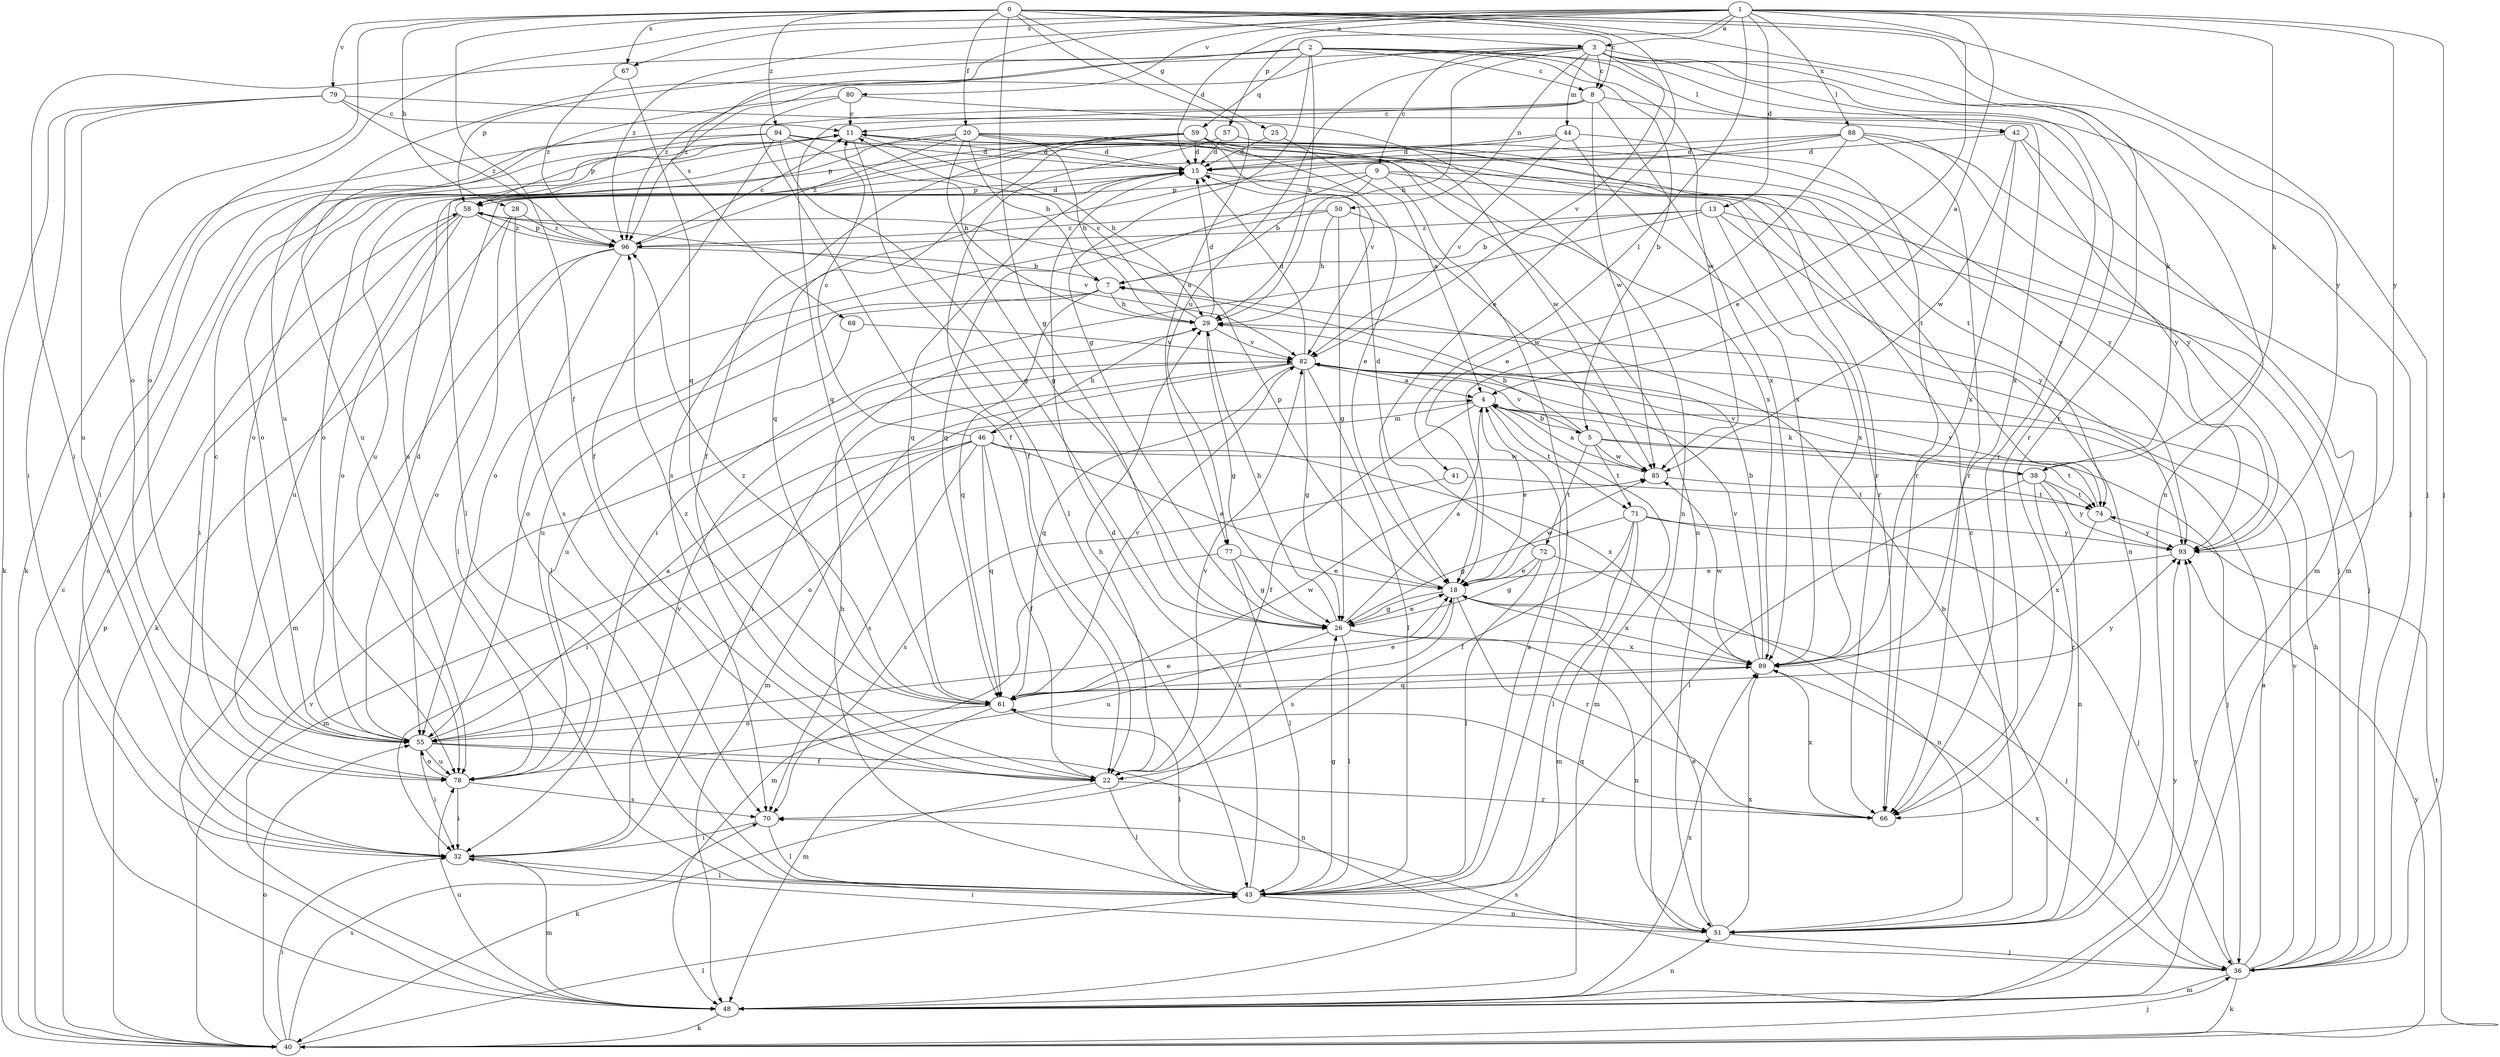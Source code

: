 strict digraph  {
0;
1;
2;
3;
4;
5;
7;
8;
9;
11;
13;
15;
18;
20;
22;
25;
26;
28;
29;
32;
36;
38;
40;
41;
42;
43;
44;
46;
48;
50;
51;
55;
57;
58;
59;
61;
66;
67;
68;
70;
71;
72;
74;
77;
78;
79;
80;
82;
85;
88;
89;
93;
94;
96;
0 -> 3  [label=a];
0 -> 8  [label=c];
0 -> 18  [label=e];
0 -> 20  [label=f];
0 -> 22  [label=f];
0 -> 25  [label=g];
0 -> 26  [label=g];
0 -> 28  [label=h];
0 -> 36  [label=j];
0 -> 55  [label=o];
0 -> 66  [label=r];
0 -> 67  [label=s];
0 -> 77  [label=u];
0 -> 79  [label=v];
0 -> 93  [label=y];
0 -> 94  [label=z];
1 -> 3  [label=a];
1 -> 4  [label=a];
1 -> 13  [label=d];
1 -> 15  [label=d];
1 -> 18  [label=e];
1 -> 36  [label=j];
1 -> 38  [label=k];
1 -> 41  [label=l];
1 -> 55  [label=o];
1 -> 57  [label=p];
1 -> 67  [label=s];
1 -> 68  [label=s];
1 -> 80  [label=v];
1 -> 88  [label=x];
1 -> 93  [label=y];
1 -> 96  [label=z];
2 -> 5  [label=b];
2 -> 8  [label=c];
2 -> 26  [label=g];
2 -> 29  [label=h];
2 -> 32  [label=i];
2 -> 36  [label=j];
2 -> 42  [label=l];
2 -> 58  [label=p];
2 -> 59  [label=q];
2 -> 85  [label=w];
2 -> 96  [label=z];
3 -> 8  [label=c];
3 -> 9  [label=c];
3 -> 29  [label=h];
3 -> 38  [label=k];
3 -> 42  [label=l];
3 -> 44  [label=m];
3 -> 50  [label=n];
3 -> 51  [label=n];
3 -> 66  [label=r];
3 -> 77  [label=u];
3 -> 78  [label=u];
3 -> 82  [label=v];
3 -> 96  [label=z];
4 -> 5  [label=b];
4 -> 18  [label=e];
4 -> 22  [label=f];
4 -> 38  [label=k];
4 -> 46  [label=m];
4 -> 48  [label=m];
4 -> 71  [label=t];
5 -> 29  [label=h];
5 -> 36  [label=j];
5 -> 71  [label=t];
5 -> 72  [label=t];
5 -> 74  [label=t];
5 -> 82  [label=v];
5 -> 85  [label=w];
7 -> 29  [label=h];
7 -> 55  [label=o];
7 -> 61  [label=q];
7 -> 78  [label=u];
8 -> 11  [label=c];
8 -> 40  [label=k];
8 -> 61  [label=q];
8 -> 66  [label=r];
8 -> 85  [label=w];
8 -> 89  [label=x];
9 -> 7  [label=b];
9 -> 36  [label=j];
9 -> 43  [label=l];
9 -> 51  [label=n];
9 -> 58  [label=p];
9 -> 61  [label=q];
11 -> 15  [label=d];
11 -> 29  [label=h];
11 -> 43  [label=l];
11 -> 55  [label=o];
11 -> 74  [label=t];
11 -> 93  [label=y];
13 -> 7  [label=b];
13 -> 32  [label=i];
13 -> 36  [label=j];
13 -> 89  [label=x];
13 -> 93  [label=y];
13 -> 96  [label=z];
15 -> 58  [label=p];
15 -> 61  [label=q];
15 -> 66  [label=r];
18 -> 26  [label=g];
18 -> 36  [label=j];
18 -> 58  [label=p];
18 -> 66  [label=r];
18 -> 70  [label=s];
18 -> 85  [label=w];
18 -> 89  [label=x];
20 -> 7  [label=b];
20 -> 15  [label=d];
20 -> 26  [label=g];
20 -> 29  [label=h];
20 -> 51  [label=n];
20 -> 55  [label=o];
20 -> 58  [label=p];
20 -> 74  [label=t];
20 -> 96  [label=z];
22 -> 29  [label=h];
22 -> 40  [label=k];
22 -> 43  [label=l];
22 -> 66  [label=r];
22 -> 82  [label=v];
22 -> 96  [label=z];
25 -> 4  [label=a];
25 -> 15  [label=d];
26 -> 4  [label=a];
26 -> 18  [label=e];
26 -> 29  [label=h];
26 -> 43  [label=l];
26 -> 51  [label=n];
26 -> 78  [label=u];
26 -> 89  [label=x];
28 -> 40  [label=k];
28 -> 43  [label=l];
28 -> 70  [label=s];
28 -> 96  [label=z];
29 -> 11  [label=c];
29 -> 15  [label=d];
29 -> 26  [label=g];
29 -> 82  [label=v];
32 -> 43  [label=l];
32 -> 48  [label=m];
32 -> 82  [label=v];
36 -> 4  [label=a];
36 -> 29  [label=h];
36 -> 40  [label=k];
36 -> 48  [label=m];
36 -> 70  [label=s];
36 -> 82  [label=v];
36 -> 89  [label=x];
36 -> 93  [label=y];
38 -> 43  [label=l];
38 -> 51  [label=n];
38 -> 66  [label=r];
38 -> 74  [label=t];
38 -> 82  [label=v];
38 -> 93  [label=y];
40 -> 11  [label=c];
40 -> 32  [label=i];
40 -> 36  [label=j];
40 -> 43  [label=l];
40 -> 55  [label=o];
40 -> 58  [label=p];
40 -> 70  [label=s];
40 -> 74  [label=t];
40 -> 82  [label=v];
40 -> 93  [label=y];
41 -> 70  [label=s];
41 -> 74  [label=t];
42 -> 15  [label=d];
42 -> 48  [label=m];
42 -> 85  [label=w];
42 -> 89  [label=x];
42 -> 93  [label=y];
43 -> 4  [label=a];
43 -> 15  [label=d];
43 -> 26  [label=g];
43 -> 29  [label=h];
43 -> 51  [label=n];
44 -> 15  [label=d];
44 -> 66  [label=r];
44 -> 78  [label=u];
44 -> 82  [label=v];
44 -> 89  [label=x];
46 -> 11  [label=c];
46 -> 18  [label=e];
46 -> 22  [label=f];
46 -> 29  [label=h];
46 -> 32  [label=i];
46 -> 48  [label=m];
46 -> 55  [label=o];
46 -> 61  [label=q];
46 -> 70  [label=s];
46 -> 85  [label=w];
46 -> 89  [label=x];
48 -> 11  [label=c];
48 -> 40  [label=k];
48 -> 51  [label=n];
48 -> 78  [label=u];
48 -> 89  [label=x];
48 -> 93  [label=y];
50 -> 26  [label=g];
50 -> 29  [label=h];
50 -> 55  [label=o];
50 -> 85  [label=w];
50 -> 96  [label=z];
51 -> 7  [label=b];
51 -> 11  [label=c];
51 -> 18  [label=e];
51 -> 32  [label=i];
51 -> 36  [label=j];
51 -> 89  [label=x];
55 -> 4  [label=a];
55 -> 15  [label=d];
55 -> 18  [label=e];
55 -> 22  [label=f];
55 -> 32  [label=i];
55 -> 51  [label=n];
55 -> 78  [label=u];
57 -> 15  [label=d];
57 -> 22  [label=f];
57 -> 93  [label=y];
58 -> 15  [label=d];
58 -> 32  [label=i];
58 -> 55  [label=o];
58 -> 78  [label=u];
58 -> 82  [label=v];
58 -> 96  [label=z];
59 -> 15  [label=d];
59 -> 18  [label=e];
59 -> 22  [label=f];
59 -> 43  [label=l];
59 -> 55  [label=o];
59 -> 61  [label=q];
59 -> 66  [label=r];
59 -> 82  [label=v];
59 -> 85  [label=w];
61 -> 18  [label=e];
61 -> 43  [label=l];
61 -> 48  [label=m];
61 -> 55  [label=o];
61 -> 82  [label=v];
61 -> 85  [label=w];
61 -> 89  [label=x];
61 -> 93  [label=y];
61 -> 96  [label=z];
66 -> 61  [label=q];
66 -> 89  [label=x];
67 -> 61  [label=q];
67 -> 96  [label=z];
68 -> 78  [label=u];
68 -> 82  [label=v];
70 -> 32  [label=i];
70 -> 43  [label=l];
71 -> 22  [label=f];
71 -> 26  [label=g];
71 -> 36  [label=j];
71 -> 43  [label=l];
71 -> 48  [label=m];
71 -> 93  [label=y];
72 -> 15  [label=d];
72 -> 18  [label=e];
72 -> 26  [label=g];
72 -> 43  [label=l];
72 -> 51  [label=n];
74 -> 82  [label=v];
74 -> 89  [label=x];
74 -> 93  [label=y];
77 -> 18  [label=e];
77 -> 26  [label=g];
77 -> 43  [label=l];
77 -> 48  [label=m];
78 -> 11  [label=c];
78 -> 32  [label=i];
78 -> 55  [label=o];
78 -> 70  [label=s];
79 -> 11  [label=c];
79 -> 32  [label=i];
79 -> 40  [label=k];
79 -> 51  [label=n];
79 -> 78  [label=u];
79 -> 96  [label=z];
80 -> 11  [label=c];
80 -> 22  [label=f];
80 -> 78  [label=u];
80 -> 89  [label=x];
82 -> 4  [label=a];
82 -> 15  [label=d];
82 -> 26  [label=g];
82 -> 32  [label=i];
82 -> 43  [label=l];
82 -> 48  [label=m];
82 -> 61  [label=q];
85 -> 4  [label=a];
85 -> 74  [label=t];
88 -> 15  [label=d];
88 -> 18  [label=e];
88 -> 48  [label=m];
88 -> 66  [label=r];
88 -> 70  [label=s];
88 -> 78  [label=u];
88 -> 93  [label=y];
89 -> 7  [label=b];
89 -> 61  [label=q];
89 -> 82  [label=v];
89 -> 85  [label=w];
93 -> 18  [label=e];
94 -> 15  [label=d];
94 -> 22  [label=f];
94 -> 26  [label=g];
94 -> 29  [label=h];
94 -> 32  [label=i];
94 -> 58  [label=p];
94 -> 89  [label=x];
96 -> 7  [label=b];
96 -> 11  [label=c];
96 -> 43  [label=l];
96 -> 48  [label=m];
96 -> 55  [label=o];
96 -> 58  [label=p];
}

